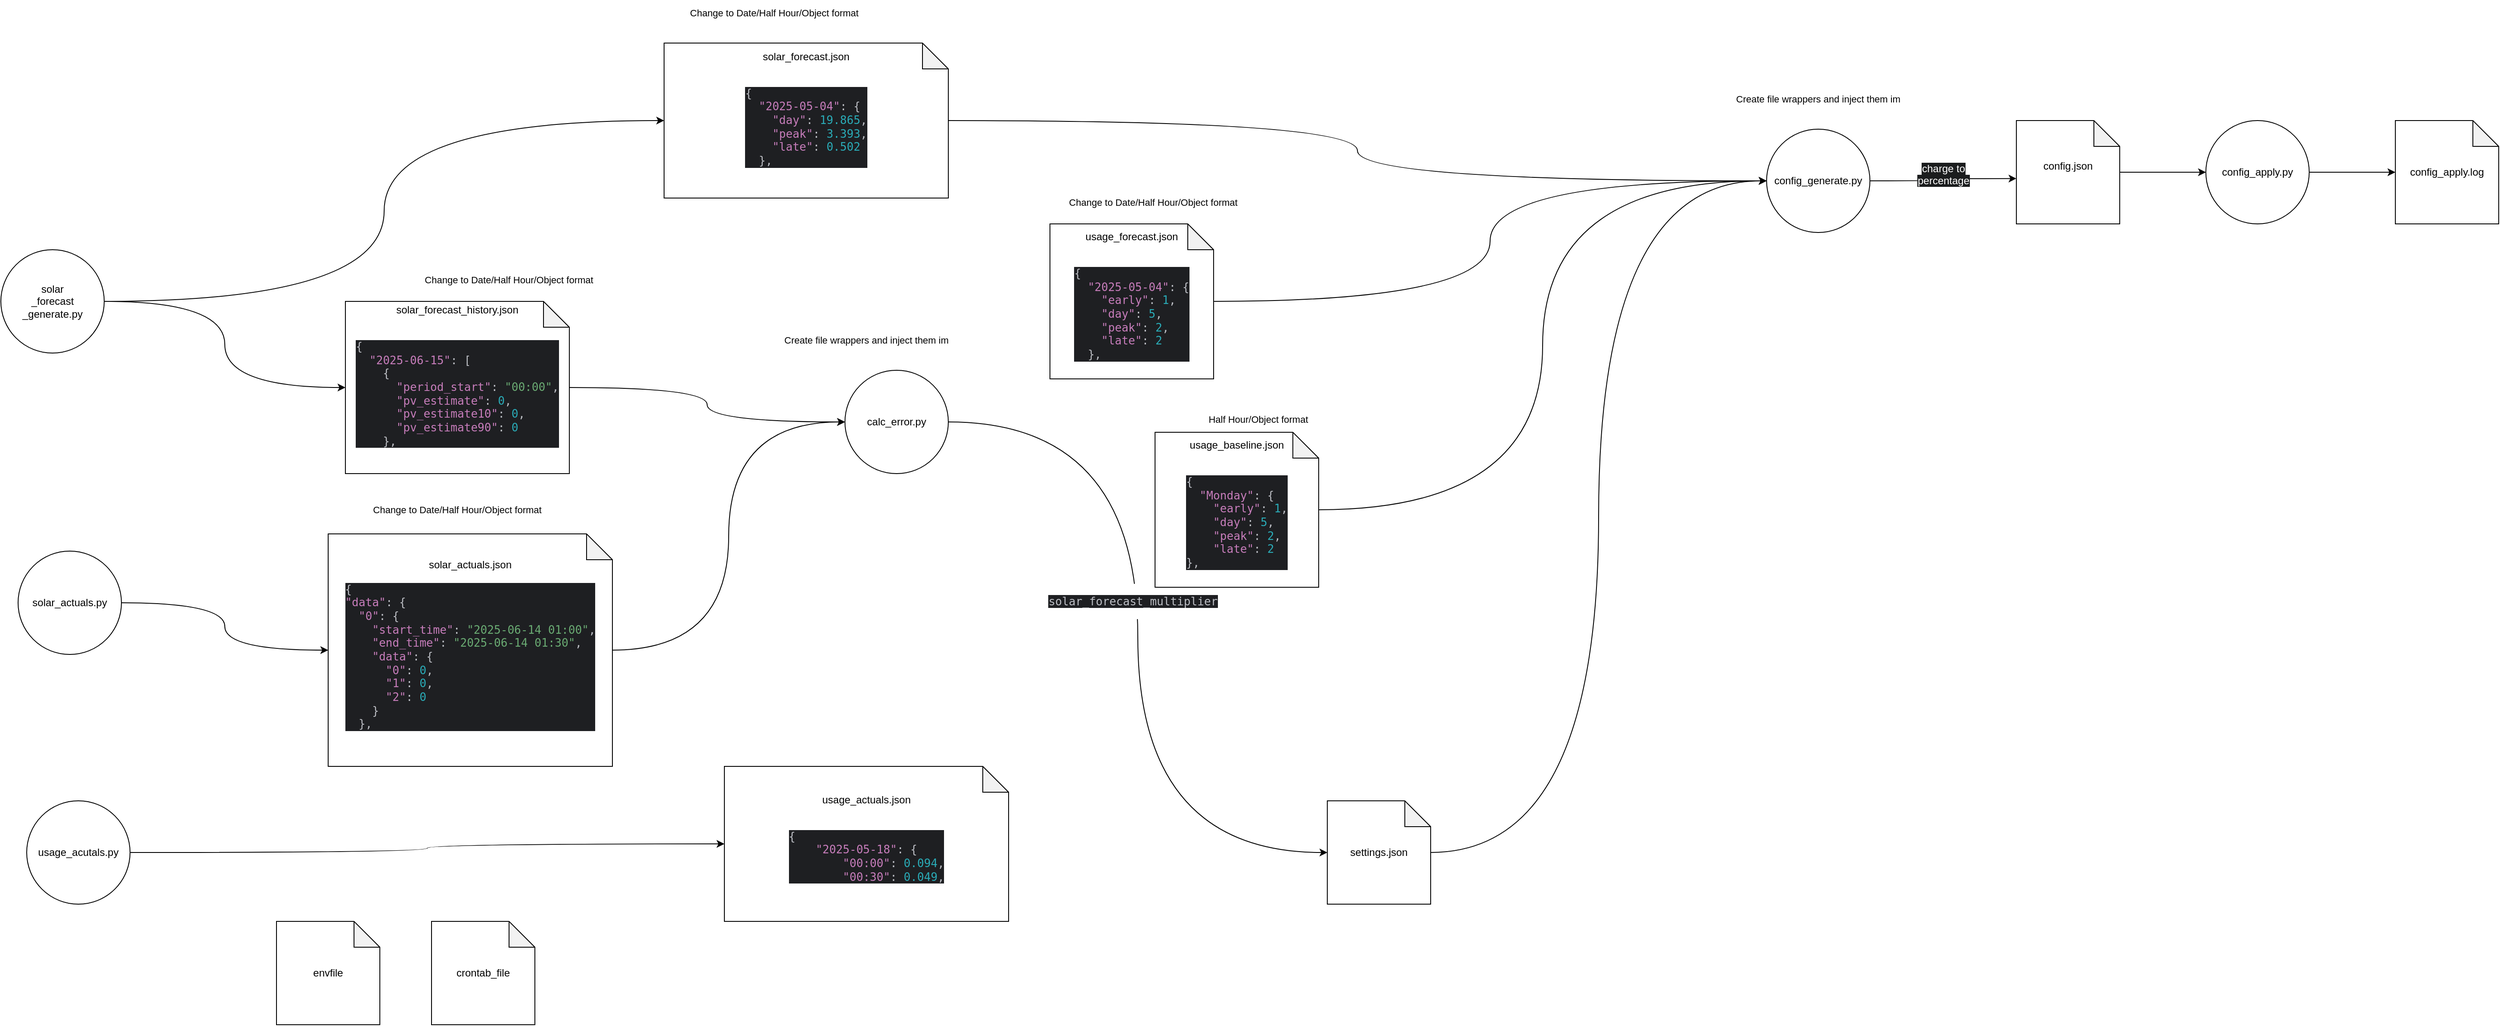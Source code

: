 <mxfile version="27.0.9">
  <diagram name="Page-1" id="jnaqS5CSnJTUYgbvY__o">
    <mxGraphModel dx="1722" dy="1042" grid="1" gridSize="10" guides="1" tooltips="1" connect="1" arrows="1" fold="1" page="1" pageScale="1" pageWidth="2336" pageHeight="1654" math="0" shadow="0">
      <root>
        <mxCell id="0" />
        <mxCell id="1" parent="0" />
        <mxCell id="4GUXSq08M1K6atCKZU_I-6" style="edgeStyle=orthogonalEdgeStyle;rounded=0;orthogonalLoop=1;jettySize=auto;html=1;entryX=0;entryY=0.5;entryDx=0;entryDy=0;" edge="1" parent="1" source="4GUXSq08M1K6atCKZU_I-1" target="4GUXSq08M1K6atCKZU_I-5">
          <mxGeometry relative="1" as="geometry" />
        </mxCell>
        <mxCell id="4GUXSq08M1K6atCKZU_I-1" value="config.json&lt;br&gt;&lt;div style=&quot;text-align: left;&quot;&gt;&lt;br&gt;&lt;/div&gt;" style="shape=note;whiteSpace=wrap;html=1;backgroundOutline=1;darkOpacity=0.05;" vertex="1" parent="1">
          <mxGeometry x="2490" y="390" width="120" height="120" as="geometry" />
        </mxCell>
        <mxCell id="4GUXSq08M1K6atCKZU_I-2" value="config_apply.log" style="shape=note;whiteSpace=wrap;html=1;backgroundOutline=1;darkOpacity=0.05;" vertex="1" parent="1">
          <mxGeometry x="2930" y="390" width="120" height="120" as="geometry" />
        </mxCell>
        <mxCell id="4GUXSq08M1K6atCKZU_I-3" value="crontab_file" style="shape=note;whiteSpace=wrap;html=1;backgroundOutline=1;darkOpacity=0.05;" vertex="1" parent="1">
          <mxGeometry x="650" y="1320" width="120" height="120" as="geometry" />
        </mxCell>
        <mxCell id="4GUXSq08M1K6atCKZU_I-4" value="envfile" style="shape=note;whiteSpace=wrap;html=1;backgroundOutline=1;darkOpacity=0.05;" vertex="1" parent="1">
          <mxGeometry x="470" y="1320" width="120" height="120" as="geometry" />
        </mxCell>
        <mxCell id="4GUXSq08M1K6atCKZU_I-5" value="config_apply.py" style="ellipse;whiteSpace=wrap;html=1;aspect=fixed;" vertex="1" parent="1">
          <mxGeometry x="2710" y="390" width="120" height="120" as="geometry" />
        </mxCell>
        <mxCell id="4GUXSq08M1K6atCKZU_I-7" style="edgeStyle=orthogonalEdgeStyle;rounded=0;orthogonalLoop=1;jettySize=auto;html=1;entryX=0;entryY=0.5;entryDx=0;entryDy=0;entryPerimeter=0;" edge="1" parent="1" source="4GUXSq08M1K6atCKZU_I-5" target="4GUXSq08M1K6atCKZU_I-2">
          <mxGeometry relative="1" as="geometry" />
        </mxCell>
        <mxCell id="4GUXSq08M1K6atCKZU_I-20" style="edgeStyle=orthogonalEdgeStyle;rounded=0;orthogonalLoop=1;jettySize=auto;html=1;entryX=0;entryY=0.5;entryDx=0;entryDy=0;curved=1;" edge="1" parent="1" source="4GUXSq08M1K6atCKZU_I-8" target="4GUXSq08M1K6atCKZU_I-19">
          <mxGeometry relative="1" as="geometry" />
        </mxCell>
        <mxCell id="4GUXSq08M1K6atCKZU_I-8" value="settings.json" style="shape=note;whiteSpace=wrap;html=1;backgroundOutline=1;darkOpacity=0.05;" vertex="1" parent="1">
          <mxGeometry x="1690" y="1180" width="120" height="120" as="geometry" />
        </mxCell>
        <mxCell id="4GUXSq08M1K6atCKZU_I-9" value="solar_actuals.json&lt;br&gt;&lt;div style=&quot;background-color:#1e1f22;color:#bcbec4&quot;&gt;&lt;pre style=&quot;font-family:&#39;JetBrains Mono&#39;,monospace;font-size:9.8pt;&quot;&gt;&lt;div style=&quot;text-align: left;&quot;&gt;&lt;span style=&quot;font-size: 9.8pt; white-space: normal;&quot;&gt;{&lt;/span&gt;&lt;/div&gt;&lt;div style=&quot;text-align: left;&quot;&gt;&lt;span style=&quot;font-size: 9.8pt; white-space: normal;&quot;&gt;  &lt;/span&gt;&lt;span style=&quot;font-size: 9.8pt; white-space: normal; color: rgb(199, 125, 187);&quot;&gt;&quot;data&quot;&lt;/span&gt;&lt;span style=&quot;font-size: 9.8pt; white-space: normal;&quot;&gt;: {&lt;/span&gt;&lt;/div&gt;&lt;div style=&quot;text-align: left;&quot;&gt;&lt;span style=&quot;font-size: 9.8pt; white-space: normal; color: rgb(199, 125, 187);&quot;&gt;&amp;nbsp; &quot;0&quot;&lt;/span&gt;&lt;span style=&quot;font-size: 9.8pt; white-space: normal;&quot;&gt;: {&lt;/span&gt;&lt;/div&gt;&lt;div style=&quot;text-align: left;&quot;&gt;&lt;span style=&quot;font-size: 9.8pt; white-space: normal;&quot;&gt;&lt;/span&gt;&lt;span style=&quot;font-size: 9.8pt; white-space: normal; color: rgb(199, 125, 187);&quot;&gt;&amp;nbsp; &amp;nbsp; &quot;start_time&quot;&lt;/span&gt;&lt;span style=&quot;font-size: 9.8pt; white-space: normal;&quot;&gt;: &lt;/span&gt;&lt;span style=&quot;font-size: 9.8pt; white-space: normal; color: rgb(106, 171, 115);&quot;&gt;&quot;2025-06-14 01:00&quot;&lt;/span&gt;&lt;span style=&quot;font-size: 9.8pt; white-space: normal;&quot;&gt;,&lt;/span&gt;&lt;/div&gt;&lt;div style=&quot;text-align: left;&quot;&gt;&lt;span style=&quot;font-size: 9.8pt; white-space: normal;&quot;&gt;&lt;/span&gt;&lt;span style=&quot;font-size: 9.8pt; white-space: normal; color: rgb(199, 125, 187);&quot;&gt;&amp;nbsp; &amp;nbsp; &quot;end_time&quot;&lt;/span&gt;&lt;span style=&quot;font-size: 9.8pt; white-space: normal;&quot;&gt;: &lt;/span&gt;&lt;span style=&quot;font-size: 9.8pt; white-space: normal; color: rgb(106, 171, 115);&quot;&gt;&quot;2025-06-14 01:30&quot;&lt;/span&gt;&lt;span style=&quot;font-size: 9.8pt; white-space: normal;&quot;&gt;,&lt;/span&gt;&lt;/div&gt;&lt;div style=&quot;text-align: left;&quot;&gt;&lt;span style=&quot;font-size: 9.8pt; white-space: normal;&quot;&gt;&lt;/span&gt;&lt;span style=&quot;font-size: 9.8pt; white-space: normal; color: rgb(199, 125, 187);&quot;&gt;&amp;nbsp; &amp;nbsp; &quot;data&quot;&lt;/span&gt;&lt;span style=&quot;font-size: 9.8pt; white-space: normal;&quot;&gt;: {&lt;/span&gt;&lt;/div&gt;&lt;div style=&quot;text-align: left;&quot;&gt;&lt;span style=&quot;font-size: 9.8pt; white-space: normal;&quot;&gt;&lt;/span&gt;&lt;span style=&quot;font-size: 9.8pt; white-space: normal; color: rgb(199, 125, 187);&quot;&gt;&amp;nbsp; &amp;nbsp; &amp;nbsp; &quot;0&quot;&lt;/span&gt;&lt;span style=&quot;font-size: 9.8pt; white-space: normal;&quot;&gt;: &lt;/span&gt;&lt;span style=&quot;font-size: 9.8pt; white-space: normal; color: rgb(42, 172, 184);&quot;&gt;0&lt;/span&gt;&lt;span style=&quot;font-size: 9.8pt; white-space: normal;&quot;&gt;,&lt;/span&gt;&lt;/div&gt;&lt;div style=&quot;text-align: left;&quot;&gt;&lt;span style=&quot;font-size: 9.8pt; white-space: normal;&quot;&gt;&lt;/span&gt;&lt;span style=&quot;font-size: 9.8pt; white-space: normal; color: rgb(199, 125, 187);&quot;&gt;&amp;nbsp; &amp;nbsp; &amp;nbsp; &quot;1&quot;&lt;/span&gt;&lt;span style=&quot;font-size: 9.8pt; white-space: normal;&quot;&gt;: &lt;/span&gt;&lt;span style=&quot;font-size: 9.8pt; white-space: normal; color: rgb(42, 172, 184);&quot;&gt;0&lt;/span&gt;&lt;span style=&quot;font-size: 9.8pt; white-space: normal;&quot;&gt;,&lt;/span&gt;&lt;/div&gt;&lt;div style=&quot;text-align: left;&quot;&gt;&lt;span style=&quot;font-size: 9.8pt; white-space: normal;&quot;&gt;&lt;/span&gt;&lt;span style=&quot;font-size: 9.8pt; white-space: normal; color: rgb(199, 125, 187);&quot;&gt;&amp;nbsp; &amp;nbsp; &amp;nbsp; &quot;2&quot;&lt;/span&gt;&lt;span style=&quot;font-size: 9.8pt; white-space: normal;&quot;&gt;: &lt;/span&gt;&lt;span style=&quot;font-size: 9.8pt; white-space: normal; color: rgb(42, 172, 184);&quot;&gt;0&lt;/span&gt;&lt;/div&gt;&lt;span style=&quot;color:#2aacb8;&quot;&gt;&lt;div style=&quot;text-align: left;&quot;&gt;&lt;span style=&quot;font-size: 9.8pt; white-space: normal; color: rgb(42, 172, 184);&quot;&gt;&lt;/span&gt;&lt;span style=&quot;font-size: 9.8pt; color: rgb(188, 190, 196); white-space: normal;&quot;&gt;&amp;nbsp; &amp;nbsp; }&lt;/span&gt;&lt;/div&gt;&lt;/span&gt;&lt;div style=&quot;text-align: left;&quot;&gt;&lt;span style=&quot;font-size: 9.8pt; white-space: normal;&quot;&gt;&amp;nbsp; },&lt;/span&gt;&lt;/div&gt;&lt;/pre&gt;&lt;/div&gt;" style="shape=note;whiteSpace=wrap;html=1;backgroundOutline=1;darkOpacity=0.05;" vertex="1" parent="1">
          <mxGeometry x="530" y="870" width="330" height="270" as="geometry" />
        </mxCell>
        <mxCell id="4GUXSq08M1K6atCKZU_I-21" style="edgeStyle=orthogonalEdgeStyle;shape=connector;curved=1;rounded=0;orthogonalLoop=1;jettySize=auto;html=1;entryX=0;entryY=0.5;entryDx=0;entryDy=0;strokeColor=default;align=center;verticalAlign=middle;fontFamily=Helvetica;fontSize=11;fontColor=default;labelBackgroundColor=default;endArrow=classic;" edge="1" parent="1" source="4GUXSq08M1K6atCKZU_I-10" target="4GUXSq08M1K6atCKZU_I-19">
          <mxGeometry relative="1" as="geometry" />
        </mxCell>
        <mxCell id="4GUXSq08M1K6atCKZU_I-10" value="solar_forecast.json&lt;br&gt;&lt;br&gt;&lt;div style=&quot;background-color:#1e1f22;color:#bcbec4&quot;&gt;&lt;pre style=&quot;font-family:&#39;JetBrains Mono&#39;,monospace;font-size:9.8pt;&quot;&gt;&lt;div style=&quot;text-align: left;&quot;&gt;&lt;span style=&quot;font-size: 9.8pt; white-space: normal;&quot;&gt;{&lt;/span&gt;&lt;/div&gt;&lt;div style=&quot;text-align: left;&quot;&gt;&lt;span style=&quot;font-size: 9.8pt; white-space: normal;&quot;&gt;&lt;/span&gt;&lt;span style=&quot;font-size: 9.8pt; white-space: normal; color: rgb(199, 125, 187);&quot;&gt;&amp;nbsp; &quot;2025-05-04&quot;&lt;/span&gt;&lt;span style=&quot;font-size: 9.8pt; white-space: normal;&quot;&gt;: {&amp;nbsp;&lt;/span&gt;&lt;/div&gt;&lt;div style=&quot;text-align: left;&quot;&gt;&lt;span style=&quot;font-size: 9.8pt; white-space: normal;&quot;&gt;&lt;/span&gt;&lt;span style=&quot;font-size: 9.8pt; white-space: normal; color: rgb(199, 125, 187);&quot;&gt;&amp;nbsp; &amp;nbsp; &quot;day&quot;&lt;/span&gt;&lt;span style=&quot;font-size: 9.8pt; white-space: normal;&quot;&gt;: &lt;/span&gt;&lt;span style=&quot;font-size: 9.8pt; white-space: normal; color: rgb(42, 172, 184);&quot;&gt;19.865&lt;/span&gt;&lt;span style=&quot;font-size: 9.8pt; white-space: normal;&quot;&gt;,&lt;/span&gt;&lt;/div&gt;&lt;div style=&quot;text-align: left;&quot;&gt;&lt;span style=&quot;font-size: 9.8pt; white-space: normal;&quot;&gt;&lt;/span&gt;&lt;span style=&quot;font-size: 9.8pt; white-space: normal; color: rgb(199, 125, 187);&quot;&gt;&amp;nbsp; &amp;nbsp; &quot;peak&quot;&lt;/span&gt;&lt;span style=&quot;font-size: 9.8pt; white-space: normal;&quot;&gt;: &lt;/span&gt;&lt;span style=&quot;font-size: 9.8pt; white-space: normal; color: rgb(42, 172, 184);&quot;&gt;3.393&lt;/span&gt;&lt;span style=&quot;font-size: 9.8pt; white-space: normal;&quot;&gt;,&lt;/span&gt;&lt;/div&gt;&lt;div style=&quot;text-align: left;&quot;&gt;&lt;span style=&quot;font-size: 9.8pt; white-space: normal;&quot;&gt;&lt;/span&gt;&lt;span style=&quot;font-size: 9.8pt; white-space: normal; color: rgb(199, 125, 187);&quot;&gt;&amp;nbsp; &amp;nbsp; &quot;late&quot;&lt;/span&gt;&lt;span style=&quot;font-size: 9.8pt; white-space: normal;&quot;&gt;: &lt;/span&gt;&lt;span style=&quot;font-size: 9.8pt; white-space: normal; color: rgb(42, 172, 184);&quot;&gt;0.502&lt;/span&gt;&lt;/div&gt;&lt;span style=&quot;color:#2aacb8;&quot;&gt;&lt;div style=&quot;text-align: left;&quot;&gt;&lt;span style=&quot;font-size: 9.8pt; white-space: normal;&quot;&gt;&lt;/span&gt;&lt;span style=&quot;font-size: 9.8pt; color: rgb(188, 190, 196); white-space: normal;&quot;&gt;&amp;nbsp; },&lt;/span&gt;&lt;/div&gt;&lt;/span&gt;&lt;/pre&gt;&lt;/div&gt;&lt;div&gt;&lt;br&gt;&lt;/div&gt;" style="shape=note;whiteSpace=wrap;html=1;backgroundOutline=1;darkOpacity=0.05;" vertex="1" parent="1">
          <mxGeometry x="920" y="300" width="330" height="180" as="geometry" />
        </mxCell>
        <mxCell id="4GUXSq08M1K6atCKZU_I-15" style="edgeStyle=orthogonalEdgeStyle;rounded=0;orthogonalLoop=1;jettySize=auto;html=1;curved=1;entryX=0;entryY=0.5;entryDx=0;entryDy=0;" edge="1" parent="1" source="4GUXSq08M1K6atCKZU_I-11" target="4GUXSq08M1K6atCKZU_I-12">
          <mxGeometry relative="1" as="geometry">
            <mxPoint x="1450" y="720" as="targetPoint" />
          </mxGeometry>
        </mxCell>
        <mxCell id="4GUXSq08M1K6atCKZU_I-11" value="solar_forecast_history.json&lt;br&gt;&lt;br&gt;&lt;div style=&quot;background-color:#1e1f22;color:#bcbec4&quot;&gt;&lt;pre style=&quot;font-family:&#39;JetBrains Mono&#39;,monospace;font-size:9.8pt;&quot;&gt;&lt;div style=&quot;text-align: left;&quot;&gt;&lt;span style=&quot;font-size: 9.8pt; white-space: normal;&quot;&gt;{&lt;/span&gt;&lt;/div&gt;&lt;div style=&quot;text-align: left;&quot;&gt;&lt;span style=&quot;font-size: 9.8pt; white-space: normal;&quot;&gt;&lt;/span&gt;&lt;span style=&quot;font-size: 9.8pt; white-space: normal; color: rgb(199, 125, 187);&quot;&gt;&amp;nbsp; &quot;2025-06-15&quot;&lt;/span&gt;&lt;span style=&quot;font-size: 9.8pt; white-space: normal;&quot;&gt;: [&lt;/span&gt;&lt;/div&gt;&lt;div style=&quot;text-align: left;&quot;&gt;&lt;span style=&quot;font-size: 9.8pt; white-space: normal;&quot;&gt;&amp;nbsp; &amp;nbsp; {&lt;/span&gt;&lt;/div&gt;&lt;div style=&quot;text-align: left;&quot;&gt;&lt;span style=&quot;font-size: 9.8pt; white-space: normal;&quot;&gt;&lt;/span&gt;&lt;span style=&quot;font-size: 9.8pt; white-space: normal; color: rgb(199, 125, 187);&quot;&gt;&amp;nbsp; &amp;nbsp; &amp;nbsp; &quot;period_start&quot;&lt;/span&gt;&lt;span style=&quot;font-size: 9.8pt; white-space: normal;&quot;&gt;: &lt;/span&gt;&lt;span style=&quot;font-size: 9.8pt; white-space: normal; color: rgb(106, 171, 115);&quot;&gt;&quot;00:00&quot;&lt;/span&gt;&lt;span style=&quot;font-size: 9.8pt; white-space: normal;&quot;&gt;,&lt;/span&gt;&lt;/div&gt;&lt;div style=&quot;text-align: left;&quot;&gt;&lt;span style=&quot;font-size: 9.8pt; white-space: normal;&quot;&gt;&lt;/span&gt;&lt;span style=&quot;color: rgb(199, 125, 187); white-space: normal; font-size: 9.8pt;&quot;&gt;&amp;nbsp; &amp;nbsp; &amp;nbsp;&lt;/span&gt;&lt;span style=&quot;color: rgb(199, 125, 187); white-space: normal; font-size: 9.8pt;&quot;&gt;&amp;nbsp;&lt;/span&gt;&lt;span style=&quot;font-size: 9.8pt; white-space: normal; color: rgb(199, 125, 187);&quot;&gt;&quot;pv_estimate&quot;&lt;/span&gt;&lt;span style=&quot;font-size: 9.8pt; white-space: normal;&quot;&gt;: &lt;/span&gt;&lt;span style=&quot;font-size: 9.8pt; white-space: normal; color: rgb(42, 172, 184);&quot;&gt;0&lt;/span&gt;&lt;span style=&quot;font-size: 9.8pt; white-space: normal;&quot;&gt;,&lt;/span&gt;&lt;/div&gt;&lt;div style=&quot;text-align: left;&quot;&gt;&lt;span style=&quot;font-size: 9.8pt; white-space: normal;&quot;&gt;&lt;/span&gt;&lt;span style=&quot;color: rgb(199, 125, 187); white-space: normal; font-size: 9.8pt;&quot;&gt;&amp;nbsp; &amp;nbsp; &amp;nbsp;&lt;/span&gt;&lt;span style=&quot;color: rgb(199, 125, 187); white-space: normal; font-size: 9.8pt;&quot;&gt;&amp;nbsp;&lt;/span&gt;&lt;span style=&quot;font-size: 9.8pt; white-space: normal; color: rgb(199, 125, 187);&quot;&gt;&quot;pv_estimate10&quot;&lt;/span&gt;&lt;span style=&quot;font-size: 9.8pt; white-space: normal;&quot;&gt;: &lt;/span&gt;&lt;span style=&quot;font-size: 9.8pt; white-space: normal; color: rgb(42, 172, 184);&quot;&gt;0&lt;/span&gt;&lt;span style=&quot;font-size: 9.8pt; white-space: normal;&quot;&gt;,&lt;/span&gt;&lt;/div&gt;&lt;div style=&quot;text-align: left;&quot;&gt;&lt;span style=&quot;font-size: 9.8pt; white-space: normal;&quot;&gt;&lt;/span&gt;&lt;span style=&quot;color: rgb(199, 125, 187); white-space: normal; font-size: 9.8pt;&quot;&gt;&amp;nbsp; &amp;nbsp; &amp;nbsp;&lt;/span&gt;&lt;span style=&quot;color: rgb(199, 125, 187); white-space: normal; font-size: 9.8pt;&quot;&gt;&amp;nbsp;&lt;/span&gt;&lt;span style=&quot;font-size: 9.8pt; white-space: normal; color: rgb(199, 125, 187);&quot;&gt;&quot;pv_estimate90&quot;&lt;/span&gt;&lt;span style=&quot;font-size: 9.8pt; white-space: normal;&quot;&gt;: &lt;/span&gt;&lt;span style=&quot;font-size: 9.8pt; white-space: normal; color: rgb(42, 172, 184);&quot;&gt;0&lt;/span&gt;&lt;/div&gt;&lt;span style=&quot;color:#2aacb8;&quot;&gt;&lt;div style=&quot;text-align: left;&quot;&gt;&lt;span style=&quot;font-size: 9.8pt; white-space: normal;&quot;&gt;&lt;/span&gt;&lt;span style=&quot;color: rgb(199, 125, 187); white-space: normal; font-size: 9.8pt;&quot;&gt;&amp;nbsp; &amp;nbsp; &lt;/span&gt;&lt;span style=&quot;font-size: 9.8pt; color: rgb(188, 190, 196); white-space: normal;&quot;&gt;},&lt;/span&gt;&lt;/div&gt;&lt;/span&gt;&lt;/pre&gt;&lt;/div&gt;&lt;div style=&quot;text-align: left;&quot;&gt;&lt;span style=&quot;color: rgba(0, 0, 0, 0); font-family: monospace; font-size: 0px; text-wrap-mode: nowrap;&quot;&gt;%3CmxGraphModel%3E%3Croot%3E%3CmxCell%20id%3D%220%22%2F%3E%3CmxCell%20id%3D%221%22%20parent%3D%220%22%2F%3E%3CmxCell%20id%3D%222%22%20value%3D%22crontab_file%22%20style%3D%22shape%3Dnote%3BwhiteSpace%3Dwrap%3Bhtml%3D1%3BbackgroundOutline%3D1%3BdarkOpacity%3D0.05%3B%22%20vertex%3D%221%22%20parent%3D%221%22%3E%3CmxGeometry%20x%3D%22270%22%20y%3D%221000%22%20width%3D%22120%22%20height%3D%22120%22%20as%3D%22geometry%22%2F%3E%3C%2FmxCell%3E%3C%2Froot%3E%3C%2FmxGraphModel%3E&lt;/span&gt;&lt;/div&gt;" style="shape=note;whiteSpace=wrap;html=1;backgroundOutline=1;darkOpacity=0.05;" vertex="1" parent="1">
          <mxGeometry x="550" y="600" width="260" height="200" as="geometry" />
        </mxCell>
        <mxCell id="4GUXSq08M1K6atCKZU_I-12" value="calc_error.py" style="ellipse;whiteSpace=wrap;html=1;aspect=fixed;" vertex="1" parent="1">
          <mxGeometry x="1130" y="680" width="120" height="120" as="geometry" />
        </mxCell>
        <mxCell id="4GUXSq08M1K6atCKZU_I-13" style="edgeStyle=orthogonalEdgeStyle;rounded=0;orthogonalLoop=1;jettySize=auto;html=1;entryX=0;entryY=0.5;entryDx=0;entryDy=0;entryPerimeter=0;curved=1;exitX=1;exitY=0.5;exitDx=0;exitDy=0;" edge="1" parent="1" source="4GUXSq08M1K6atCKZU_I-12" target="4GUXSq08M1K6atCKZU_I-8">
          <mxGeometry relative="1" as="geometry" />
        </mxCell>
        <mxCell id="4GUXSq08M1K6atCKZU_I-18" value="&lt;div style=&quot;background-color:#1e1f22;color:#bcbec4&quot;&gt;&lt;pre style=&quot;font-family:&#39;JetBrains Mono&#39;,monospace;font-size:9.8pt;&quot;&gt;solar_forecast_multiplier&lt;/pre&gt;&lt;/div&gt;" style="edgeLabel;html=1;align=center;verticalAlign=middle;resizable=0;points=[];" vertex="1" connectable="0" parent="4GUXSq08M1K6atCKZU_I-13">
          <mxGeometry x="-0.089" y="-6" relative="1" as="geometry">
            <mxPoint as="offset" />
          </mxGeometry>
        </mxCell>
        <mxCell id="4GUXSq08M1K6atCKZU_I-14" style="edgeStyle=orthogonalEdgeStyle;rounded=0;orthogonalLoop=1;jettySize=auto;html=1;entryX=0;entryY=0.5;entryDx=0;entryDy=0;curved=1;" edge="1" parent="1" source="4GUXSq08M1K6atCKZU_I-9" target="4GUXSq08M1K6atCKZU_I-12">
          <mxGeometry relative="1" as="geometry" />
        </mxCell>
        <mxCell id="4GUXSq08M1K6atCKZU_I-19" value="config_generate.py" style="ellipse;whiteSpace=wrap;html=1;aspect=fixed;" vertex="1" parent="1">
          <mxGeometry x="2200" y="400" width="120" height="120" as="geometry" />
        </mxCell>
        <mxCell id="4GUXSq08M1K6atCKZU_I-22" value="usage_actuals.json&lt;br&gt;&lt;br&gt;&lt;div style=&quot;background-color:#1e1f22;color:#bcbec4&quot;&gt;&lt;pre style=&quot;font-family:&#39;JetBrains Mono&#39;,monospace;font-size:9.8pt;&quot;&gt;&lt;div style=&quot;text-align: left;&quot;&gt;&lt;pre style=&quot;font-family:&#39;JetBrains Mono&#39;,monospace;font-size:9.8pt;&quot;&gt;&lt;div&gt;&lt;pre style=&quot;font-family:&#39;JetBrains Mono&#39;,monospace;font-size:9.8pt;&quot;&gt;{&lt;br&gt;    &lt;span style=&quot;color:#c77dbb;&quot;&gt;&quot;2025-05-18&quot;&lt;/span&gt;: {&lt;br&gt;        &lt;span style=&quot;color:#c77dbb;&quot;&gt;&quot;00:00&quot;&lt;/span&gt;: &lt;span style=&quot;color:#2aacb8;&quot;&gt;0.094&lt;/span&gt;,&lt;br&gt;        &lt;span style=&quot;color:#c77dbb;&quot;&gt;&quot;00:30&quot;&lt;/span&gt;: &lt;span style=&quot;color:#2aacb8;&quot;&gt;0.049&lt;/span&gt;,&lt;/pre&gt;&lt;/div&gt;&lt;/pre&gt;&lt;/div&gt;&lt;/pre&gt;&lt;/div&gt;" style="shape=note;whiteSpace=wrap;html=1;backgroundOutline=1;darkOpacity=0.05;" vertex="1" parent="1">
          <mxGeometry x="990" y="1140" width="330" height="180" as="geometry" />
        </mxCell>
        <mxCell id="4GUXSq08M1K6atCKZU_I-25" style="edgeStyle=orthogonalEdgeStyle;shape=connector;curved=1;rounded=0;orthogonalLoop=1;jettySize=auto;html=1;entryX=0;entryY=0.5;entryDx=0;entryDy=0;strokeColor=default;align=center;verticalAlign=middle;fontFamily=Helvetica;fontSize=11;fontColor=default;labelBackgroundColor=default;endArrow=classic;" edge="1" parent="1" source="4GUXSq08M1K6atCKZU_I-23" target="4GUXSq08M1K6atCKZU_I-19">
          <mxGeometry relative="1" as="geometry" />
        </mxCell>
        <mxCell id="4GUXSq08M1K6atCKZU_I-23" value="usage_forecast.json&lt;br&gt;&lt;br&gt;&lt;div style=&quot;background-color:#1e1f22;color:#bcbec4&quot;&gt;&lt;pre style=&quot;font-family:&#39;JetBrains Mono&#39;,monospace;font-size:9.8pt;&quot;&gt;&lt;div style=&quot;text-align: left;&quot;&gt;&lt;pre style=&quot;font-family:&#39;JetBrains Mono&#39;,monospace;font-size:9.8pt;&quot;&gt;&lt;pre style=&quot;font-family:&#39;JetBrains Mono&#39;,monospace;font-size:9.8pt;&quot;&gt;&lt;div&gt;&lt;pre style=&quot;font-family:&#39;JetBrains Mono&#39;,monospace;font-size:9.8pt;&quot;&gt;{&lt;br&gt;  &lt;span style=&quot;color:#c77dbb;&quot;&gt;&quot;2025-05-04&quot;&lt;/span&gt;: {&lt;br&gt;    &lt;span style=&quot;color:#c77dbb;&quot;&gt;&quot;early&quot;&lt;/span&gt;: &lt;span style=&quot;color:#2aacb8;&quot;&gt;1&lt;/span&gt;,&lt;br&gt;    &lt;span style=&quot;color:#c77dbb;&quot;&gt;&quot;day&quot;&lt;/span&gt;: &lt;span style=&quot;color:#2aacb8;&quot;&gt;5&lt;/span&gt;,&lt;br&gt;    &lt;span style=&quot;color:#c77dbb;&quot;&gt;&quot;peak&quot;&lt;/span&gt;: &lt;span style=&quot;color:#2aacb8;&quot;&gt;2&lt;/span&gt;,&lt;br&gt;    &lt;span style=&quot;color:#c77dbb;&quot;&gt;&quot;late&quot;&lt;/span&gt;: &lt;span style=&quot;color:#2aacb8;&quot;&gt;2&lt;br&gt;&lt;/span&gt;&lt;span style=&quot;color:#2aacb8;&quot;&gt;  &lt;/span&gt;},&lt;/pre&gt;&lt;/div&gt;&lt;/pre&gt;&lt;/pre&gt;&lt;/div&gt;&lt;/pre&gt;&lt;/div&gt;" style="shape=note;whiteSpace=wrap;html=1;backgroundOutline=1;darkOpacity=0.05;" vertex="1" parent="1">
          <mxGeometry x="1368" y="510" width="190" height="180" as="geometry" />
        </mxCell>
        <mxCell id="4GUXSq08M1K6atCKZU_I-26" style="edgeStyle=orthogonalEdgeStyle;shape=connector;curved=1;rounded=0;orthogonalLoop=1;jettySize=auto;html=1;strokeColor=default;align=center;verticalAlign=middle;fontFamily=Helvetica;fontSize=11;fontColor=default;labelBackgroundColor=default;endArrow=classic;entryX=0;entryY=0.5;entryDx=0;entryDy=0;" edge="1" parent="1" source="4GUXSq08M1K6atCKZU_I-24" target="4GUXSq08M1K6atCKZU_I-19">
          <mxGeometry relative="1" as="geometry">
            <mxPoint x="2180" y="610" as="targetPoint" />
          </mxGeometry>
        </mxCell>
        <mxCell id="4GUXSq08M1K6atCKZU_I-24" value="usage_baseline.json&lt;br&gt;&lt;br&gt;&lt;div style=&quot;background-color:#1e1f22;color:#bcbec4&quot;&gt;&lt;pre style=&quot;font-family:&#39;JetBrains Mono&#39;,monospace;font-size:9.8pt;&quot;&gt;&lt;div style=&quot;text-align: left;&quot;&gt;&lt;pre style=&quot;font-family:&#39;JetBrains Mono&#39;,monospace;font-size:9.8pt;&quot;&gt;&lt;pre style=&quot;font-family:&#39;JetBrains Mono&#39;,monospace;font-size:9.8pt;&quot;&gt;&lt;pre style=&quot;font-family:&#39;JetBrains Mono&#39;,monospace;font-size:9.8pt;&quot;&gt;&lt;pre style=&quot;font-family: &amp;quot;JetBrains Mono&amp;quot;, monospace; font-size: 9.8pt;&quot;&gt;{&lt;br&gt;  &lt;span style=&quot;color: rgb(199, 125, 187);&quot;&gt;&quot;Monday&quot;&lt;/span&gt;: {&lt;br&gt;    &lt;span style=&quot;color: rgb(199, 125, 187);&quot;&gt;&quot;early&quot;&lt;/span&gt;: &lt;span style=&quot;color: rgb(42, 172, 184);&quot;&gt;1&lt;/span&gt;,&lt;br&gt;    &lt;span style=&quot;color: rgb(199, 125, 187);&quot;&gt;&quot;day&quot;&lt;/span&gt;: &lt;span style=&quot;color: rgb(42, 172, 184);&quot;&gt;5&lt;/span&gt;,&lt;br&gt;    &lt;span style=&quot;color: rgb(199, 125, 187);&quot;&gt;&quot;peak&quot;&lt;/span&gt;: &lt;span style=&quot;color: rgb(42, 172, 184);&quot;&gt;2&lt;/span&gt;,&lt;br&gt;    &lt;span style=&quot;color: rgb(199, 125, 187);&quot;&gt;&quot;late&quot;&lt;/span&gt;: &lt;span style=&quot;color: rgb(42, 172, 184);&quot;&gt;2&lt;br&gt;&lt;div&gt;&lt;span style=&quot;font-size: 9.8pt; white-space: normal;&quot;&gt;&lt;/span&gt;&lt;span style=&quot;font-size: 9.8pt; color: rgb(188, 190, 196); white-space: normal;&quot;&gt;},&lt;/span&gt;&lt;/div&gt;&lt;/span&gt;&lt;/pre&gt;&lt;/pre&gt;&lt;/pre&gt;&lt;/pre&gt;&lt;/div&gt;&lt;/pre&gt;&lt;/div&gt;" style="shape=note;whiteSpace=wrap;html=1;backgroundOutline=1;darkOpacity=0.05;" vertex="1" parent="1">
          <mxGeometry x="1490" y="752" width="190" height="180" as="geometry" />
        </mxCell>
        <mxCell id="4GUXSq08M1K6atCKZU_I-27" value="&#xa;&lt;span style=&quot;color: rgb(255, 255, 255); font-family: Helvetica; font-size: 12px; font-style: normal; font-variant-ligatures: normal; font-variant-caps: normal; font-weight: 400; letter-spacing: normal; orphans: 2; text-align: left; text-indent: 0px; text-transform: none; widows: 2; word-spacing: 0px; -webkit-text-stroke-width: 0px; white-space: normal; background-color: rgb(27, 29, 30); text-decoration-thickness: initial; text-decoration-style: initial; text-decoration-color: initial; display: inline !important; float: none;&quot;&gt;charge to percentage&lt;/span&gt;&#xa;&#xa;" style="edgeStyle=orthogonalEdgeStyle;shape=connector;curved=1;rounded=0;orthogonalLoop=1;jettySize=auto;html=1;entryX=0;entryY=0.561;entryDx=0;entryDy=0;entryPerimeter=0;strokeColor=default;align=center;verticalAlign=middle;fontFamily=Helvetica;fontSize=11;fontColor=default;labelBackgroundColor=default;endArrow=classic;" edge="1" parent="1" source="4GUXSq08M1K6atCKZU_I-19" target="4GUXSq08M1K6atCKZU_I-1">
          <mxGeometry relative="1" as="geometry" />
        </mxCell>
        <mxCell id="4GUXSq08M1K6atCKZU_I-29" value="solar_actuals.py" style="ellipse;whiteSpace=wrap;html=1;aspect=fixed;" vertex="1" parent="1">
          <mxGeometry x="170" y="890" width="120" height="120" as="geometry" />
        </mxCell>
        <mxCell id="4GUXSq08M1K6atCKZU_I-30" style="edgeStyle=orthogonalEdgeStyle;shape=connector;curved=1;rounded=0;orthogonalLoop=1;jettySize=auto;html=1;entryX=0;entryY=0.5;entryDx=0;entryDy=0;entryPerimeter=0;strokeColor=default;align=center;verticalAlign=middle;fontFamily=Helvetica;fontSize=11;fontColor=default;labelBackgroundColor=default;endArrow=classic;" edge="1" parent="1" source="4GUXSq08M1K6atCKZU_I-29" target="4GUXSq08M1K6atCKZU_I-9">
          <mxGeometry relative="1" as="geometry" />
        </mxCell>
        <mxCell id="4GUXSq08M1K6atCKZU_I-31" value="solar&lt;br&gt;_forecast&lt;br&gt;_generate.py" style="ellipse;whiteSpace=wrap;html=1;aspect=fixed;" vertex="1" parent="1">
          <mxGeometry x="150" y="540" width="120" height="120" as="geometry" />
        </mxCell>
        <mxCell id="4GUXSq08M1K6atCKZU_I-32" style="edgeStyle=orthogonalEdgeStyle;shape=connector;curved=1;rounded=0;orthogonalLoop=1;jettySize=auto;html=1;entryX=0;entryY=0.5;entryDx=0;entryDy=0;entryPerimeter=0;strokeColor=default;align=center;verticalAlign=middle;fontFamily=Helvetica;fontSize=11;fontColor=default;labelBackgroundColor=default;endArrow=classic;" edge="1" parent="1" source="4GUXSq08M1K6atCKZU_I-31" target="4GUXSq08M1K6atCKZU_I-10">
          <mxGeometry relative="1" as="geometry" />
        </mxCell>
        <mxCell id="4GUXSq08M1K6atCKZU_I-33" style="edgeStyle=orthogonalEdgeStyle;shape=connector;curved=1;rounded=0;orthogonalLoop=1;jettySize=auto;html=1;entryX=0;entryY=0.5;entryDx=0;entryDy=0;entryPerimeter=0;strokeColor=default;align=center;verticalAlign=middle;fontFamily=Helvetica;fontSize=11;fontColor=default;labelBackgroundColor=default;endArrow=classic;" edge="1" parent="1" source="4GUXSq08M1K6atCKZU_I-31" target="4GUXSq08M1K6atCKZU_I-11">
          <mxGeometry relative="1" as="geometry" />
        </mxCell>
        <mxCell id="4GUXSq08M1K6atCKZU_I-34" value="usage_acutals.py" style="ellipse;whiteSpace=wrap;html=1;aspect=fixed;" vertex="1" parent="1">
          <mxGeometry x="180" y="1180" width="120" height="120" as="geometry" />
        </mxCell>
        <mxCell id="4GUXSq08M1K6atCKZU_I-35" style="edgeStyle=orthogonalEdgeStyle;shape=connector;curved=1;rounded=0;orthogonalLoop=1;jettySize=auto;html=1;entryX=0;entryY=0.5;entryDx=0;entryDy=0;entryPerimeter=0;strokeColor=default;align=center;verticalAlign=middle;fontFamily=Helvetica;fontSize=11;fontColor=default;labelBackgroundColor=default;endArrow=classic;" edge="1" parent="1" source="4GUXSq08M1K6atCKZU_I-34" target="4GUXSq08M1K6atCKZU_I-22">
          <mxGeometry relative="1" as="geometry" />
        </mxCell>
        <mxCell id="4GUXSq08M1K6atCKZU_I-37" value="Change to Date/Half Hour/Object format" style="text;html=1;align=center;verticalAlign=middle;whiteSpace=wrap;rounded=0;fontFamily=Helvetica;fontSize=11;fontColor=default;labelBackgroundColor=default;" vertex="1" parent="1">
          <mxGeometry x="620" y="560" width="240" height="30" as="geometry" />
        </mxCell>
        <mxCell id="4GUXSq08M1K6atCKZU_I-38" value="Change to Date/Half Hour/Object format" style="text;html=1;align=center;verticalAlign=middle;whiteSpace=wrap;rounded=0;fontFamily=Helvetica;fontSize=11;fontColor=default;labelBackgroundColor=default;" vertex="1" parent="1">
          <mxGeometry x="560" y="827" width="240" height="30" as="geometry" />
        </mxCell>
        <mxCell id="4GUXSq08M1K6atCKZU_I-39" value="Change to Date/Half Hour/Object format" style="text;html=1;align=center;verticalAlign=middle;whiteSpace=wrap;rounded=0;fontFamily=Helvetica;fontSize=11;fontColor=default;labelBackgroundColor=default;" vertex="1" parent="1">
          <mxGeometry x="1368" y="470" width="240" height="30" as="geometry" />
        </mxCell>
        <mxCell id="4GUXSq08M1K6atCKZU_I-40" value="Create file wrappers and inject them im" style="text;html=1;align=center;verticalAlign=middle;whiteSpace=wrap;rounded=0;fontFamily=Helvetica;fontSize=11;fontColor=default;labelBackgroundColor=default;" vertex="1" parent="1">
          <mxGeometry x="1035" y="630" width="240" height="30" as="geometry" />
        </mxCell>
        <mxCell id="4GUXSq08M1K6atCKZU_I-41" value="Change to Date/Half Hour/Object format" style="text;html=1;align=center;verticalAlign=middle;whiteSpace=wrap;rounded=0;fontFamily=Helvetica;fontSize=11;fontColor=default;labelBackgroundColor=default;" vertex="1" parent="1">
          <mxGeometry x="928" y="250" width="240" height="30" as="geometry" />
        </mxCell>
        <mxCell id="4GUXSq08M1K6atCKZU_I-42" value="Half Hour/Object format" style="text;html=1;align=center;verticalAlign=middle;whiteSpace=wrap;rounded=0;fontFamily=Helvetica;fontSize=11;fontColor=default;labelBackgroundColor=default;" vertex="1" parent="1">
          <mxGeometry x="1490" y="722" width="240" height="30" as="geometry" />
        </mxCell>
        <mxCell id="4GUXSq08M1K6atCKZU_I-43" value="Create file wrappers and inject them im" style="text;html=1;align=center;verticalAlign=middle;whiteSpace=wrap;rounded=0;fontFamily=Helvetica;fontSize=11;fontColor=default;labelBackgroundColor=default;" vertex="1" parent="1">
          <mxGeometry x="2140" y="350" width="240" height="30" as="geometry" />
        </mxCell>
      </root>
    </mxGraphModel>
  </diagram>
</mxfile>
